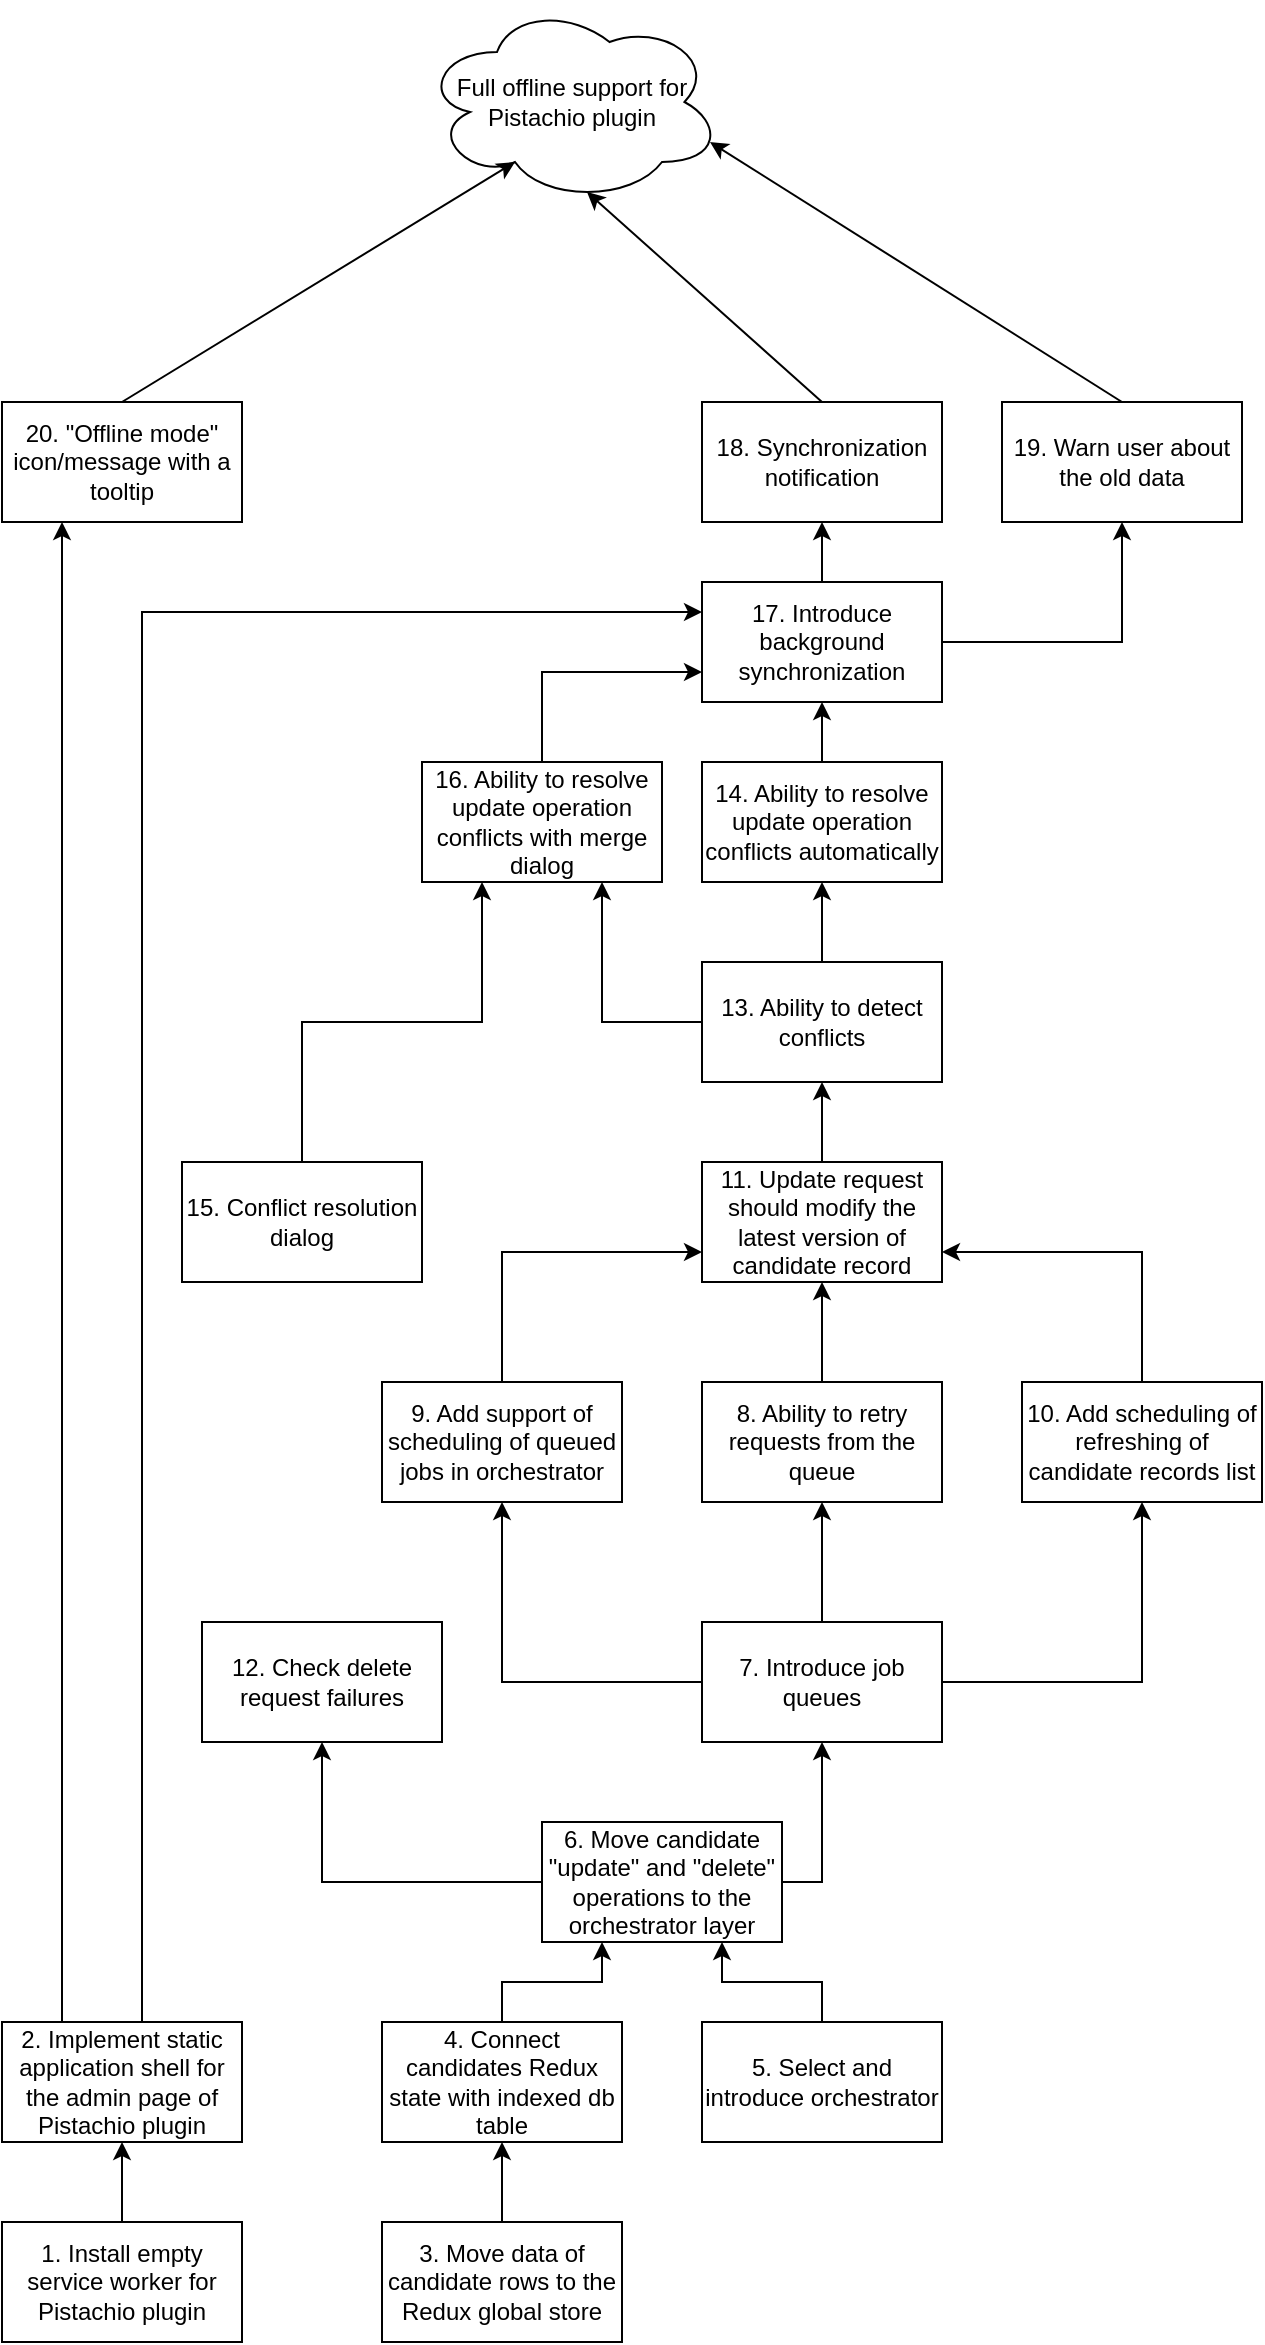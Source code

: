 <mxfile version="20.2.3" type="github">
  <diagram id="1GaKdVyMht3T5XDp56yV" name="Page-1">
    <mxGraphModel dx="1963" dy="1084" grid="1" gridSize="10" guides="1" tooltips="1" connect="1" arrows="1" fold="1" page="1" pageScale="1" pageWidth="850" pageHeight="1100" math="0" shadow="0">
      <root>
        <mxCell id="0" />
        <mxCell id="1" parent="0" />
        <mxCell id="nsW-v02mXw-lNhzaYfIK-1" value="Full offline support for Pistachio plugin" style="ellipse;shape=cloud;whiteSpace=wrap;html=1;" parent="1" vertex="1">
          <mxGeometry x="330" y="40" width="150" height="100" as="geometry" />
        </mxCell>
        <mxCell id="nsW-v02mXw-lNhzaYfIK-4" style="edgeStyle=orthogonalEdgeStyle;rounded=0;orthogonalLoop=1;jettySize=auto;html=1;entryX=0.5;entryY=1;entryDx=0;entryDy=0;" parent="1" source="nsW-v02mXw-lNhzaYfIK-2" target="nsW-v02mXw-lNhzaYfIK-3" edge="1">
          <mxGeometry relative="1" as="geometry" />
        </mxCell>
        <mxCell id="nsW-v02mXw-lNhzaYfIK-2" value="1. Install empty service worker for Pistachio plugin" style="rounded=0;whiteSpace=wrap;html=1;" parent="1" vertex="1">
          <mxGeometry x="120" y="1150" width="120" height="60" as="geometry" />
        </mxCell>
        <mxCell id="nsW-v02mXw-lNhzaYfIK-41" style="edgeStyle=orthogonalEdgeStyle;rounded=0;orthogonalLoop=1;jettySize=auto;html=1;entryX=0.25;entryY=1;entryDx=0;entryDy=0;exitX=0.25;exitY=0;exitDx=0;exitDy=0;" parent="1" source="nsW-v02mXw-lNhzaYfIK-3" target="aDEIfjuQr7DnAW5cY1l8-1" edge="1">
          <mxGeometry relative="1" as="geometry" />
        </mxCell>
        <mxCell id="aDEIfjuQr7DnAW5cY1l8-3" style="edgeStyle=orthogonalEdgeStyle;rounded=0;jumpStyle=none;jumpSize=5;orthogonalLoop=1;jettySize=auto;html=1;entryX=0;entryY=0.25;entryDx=0;entryDy=0;" edge="1" parent="1" source="nsW-v02mXw-lNhzaYfIK-3" target="nsW-v02mXw-lNhzaYfIK-36">
          <mxGeometry relative="1" as="geometry">
            <Array as="points">
              <mxPoint x="190" y="345" />
            </Array>
          </mxGeometry>
        </mxCell>
        <mxCell id="nsW-v02mXw-lNhzaYfIK-3" value="2. Implement static application shell for the admin page of Pistachio plugin" style="rounded=0;whiteSpace=wrap;html=1;" parent="1" vertex="1">
          <mxGeometry x="120" y="1050" width="120" height="60" as="geometry" />
        </mxCell>
        <mxCell id="nsW-v02mXw-lNhzaYfIK-7" style="edgeStyle=orthogonalEdgeStyle;rounded=0;orthogonalLoop=1;jettySize=auto;html=1;entryX=0.5;entryY=1;entryDx=0;entryDy=0;" parent="1" source="nsW-v02mXw-lNhzaYfIK-5" target="nsW-v02mXw-lNhzaYfIK-6" edge="1">
          <mxGeometry relative="1" as="geometry" />
        </mxCell>
        <mxCell id="nsW-v02mXw-lNhzaYfIK-5" value="3. Move data of candidate rows to the Redux global store" style="rounded=0;whiteSpace=wrap;html=1;" parent="1" vertex="1">
          <mxGeometry x="310" y="1150" width="120" height="60" as="geometry" />
        </mxCell>
        <mxCell id="nsW-v02mXw-lNhzaYfIK-10" style="edgeStyle=orthogonalEdgeStyle;rounded=0;orthogonalLoop=1;jettySize=auto;html=1;entryX=0.25;entryY=1;entryDx=0;entryDy=0;" parent="1" source="nsW-v02mXw-lNhzaYfIK-6" target="nsW-v02mXw-lNhzaYfIK-9" edge="1">
          <mxGeometry relative="1" as="geometry" />
        </mxCell>
        <mxCell id="nsW-v02mXw-lNhzaYfIK-6" value="4. Connect candidates Redux state with indexed db table" style="rounded=0;whiteSpace=wrap;html=1;" parent="1" vertex="1">
          <mxGeometry x="310" y="1050" width="120" height="60" as="geometry" />
        </mxCell>
        <mxCell id="nsW-v02mXw-lNhzaYfIK-11" style="edgeStyle=orthogonalEdgeStyle;rounded=0;orthogonalLoop=1;jettySize=auto;html=1;entryX=0.75;entryY=1;entryDx=0;entryDy=0;" parent="1" source="nsW-v02mXw-lNhzaYfIK-8" target="nsW-v02mXw-lNhzaYfIK-9" edge="1">
          <mxGeometry relative="1" as="geometry" />
        </mxCell>
        <mxCell id="nsW-v02mXw-lNhzaYfIK-13" style="edgeStyle=orthogonalEdgeStyle;rounded=0;orthogonalLoop=1;jettySize=auto;html=1;exitX=1;exitY=0.5;exitDx=0;exitDy=0;entryX=0.5;entryY=1;entryDx=0;entryDy=0;" parent="1" source="nsW-v02mXw-lNhzaYfIK-9" target="nsW-v02mXw-lNhzaYfIK-12" edge="1">
          <mxGeometry relative="1" as="geometry" />
        </mxCell>
        <mxCell id="nsW-v02mXw-lNhzaYfIK-8" value="5. Select and introduce orchestrator" style="rounded=0;whiteSpace=wrap;html=1;" parent="1" vertex="1">
          <mxGeometry x="470" y="1050" width="120" height="60" as="geometry" />
        </mxCell>
        <mxCell id="nsW-v02mXw-lNhzaYfIK-26" style="edgeStyle=orthogonalEdgeStyle;rounded=0;orthogonalLoop=1;jettySize=auto;html=1;entryX=0.5;entryY=1;entryDx=0;entryDy=0;" parent="1" source="nsW-v02mXw-lNhzaYfIK-9" target="nsW-v02mXw-lNhzaYfIK-25" edge="1">
          <mxGeometry relative="1" as="geometry" />
        </mxCell>
        <mxCell id="nsW-v02mXw-lNhzaYfIK-9" value="6. Move candidate &quot;update&quot; and &quot;delete&quot; operations to the orchestrator layer" style="rounded=0;whiteSpace=wrap;html=1;" parent="1" vertex="1">
          <mxGeometry x="390" y="950" width="120" height="60" as="geometry" />
        </mxCell>
        <mxCell id="nsW-v02mXw-lNhzaYfIK-15" style="edgeStyle=orthogonalEdgeStyle;rounded=0;orthogonalLoop=1;jettySize=auto;html=1;entryX=0.5;entryY=1;entryDx=0;entryDy=0;" parent="1" source="nsW-v02mXw-lNhzaYfIK-12" target="nsW-v02mXw-lNhzaYfIK-14" edge="1">
          <mxGeometry relative="1" as="geometry" />
        </mxCell>
        <mxCell id="nsW-v02mXw-lNhzaYfIK-17" style="edgeStyle=orthogonalEdgeStyle;rounded=0;orthogonalLoop=1;jettySize=auto;html=1;entryX=0.5;entryY=1;entryDx=0;entryDy=0;exitX=0;exitY=0.5;exitDx=0;exitDy=0;" parent="1" source="nsW-v02mXw-lNhzaYfIK-12" target="nsW-v02mXw-lNhzaYfIK-16" edge="1">
          <mxGeometry relative="1" as="geometry" />
        </mxCell>
        <mxCell id="nsW-v02mXw-lNhzaYfIK-19" style="edgeStyle=orthogonalEdgeStyle;rounded=0;orthogonalLoop=1;jettySize=auto;html=1;entryX=0.5;entryY=1;entryDx=0;entryDy=0;" parent="1" source="nsW-v02mXw-lNhzaYfIK-12" target="nsW-v02mXw-lNhzaYfIK-18" edge="1">
          <mxGeometry relative="1" as="geometry" />
        </mxCell>
        <mxCell id="nsW-v02mXw-lNhzaYfIK-12" value="7. Introduce job queues" style="rounded=0;whiteSpace=wrap;html=1;" parent="1" vertex="1">
          <mxGeometry x="470" y="850" width="120" height="60" as="geometry" />
        </mxCell>
        <mxCell id="nsW-v02mXw-lNhzaYfIK-22" style="edgeStyle=orthogonalEdgeStyle;rounded=0;orthogonalLoop=1;jettySize=auto;html=1;entryX=0.5;entryY=1;entryDx=0;entryDy=0;" parent="1" source="nsW-v02mXw-lNhzaYfIK-14" target="nsW-v02mXw-lNhzaYfIK-21" edge="1">
          <mxGeometry relative="1" as="geometry" />
        </mxCell>
        <mxCell id="nsW-v02mXw-lNhzaYfIK-14" value="8. Ability to retry requests from the queue" style="rounded=0;whiteSpace=wrap;html=1;" parent="1" vertex="1">
          <mxGeometry x="470" y="730" width="120" height="60" as="geometry" />
        </mxCell>
        <mxCell id="nsW-v02mXw-lNhzaYfIK-24" style="edgeStyle=orthogonalEdgeStyle;rounded=0;orthogonalLoop=1;jettySize=auto;html=1;entryX=0;entryY=0.75;entryDx=0;entryDy=0;exitX=0.5;exitY=0;exitDx=0;exitDy=0;" parent="1" source="nsW-v02mXw-lNhzaYfIK-16" target="nsW-v02mXw-lNhzaYfIK-21" edge="1">
          <mxGeometry relative="1" as="geometry" />
        </mxCell>
        <mxCell id="nsW-v02mXw-lNhzaYfIK-16" value="9. Add support of scheduling of queued jobs in orchestrator" style="rounded=0;whiteSpace=wrap;html=1;" parent="1" vertex="1">
          <mxGeometry x="310" y="730" width="120" height="60" as="geometry" />
        </mxCell>
        <mxCell id="nsW-v02mXw-lNhzaYfIK-23" style="edgeStyle=orthogonalEdgeStyle;rounded=0;orthogonalLoop=1;jettySize=auto;html=1;entryX=1;entryY=0.75;entryDx=0;entryDy=0;exitX=0.5;exitY=0;exitDx=0;exitDy=0;" parent="1" source="nsW-v02mXw-lNhzaYfIK-18" target="nsW-v02mXw-lNhzaYfIK-21" edge="1">
          <mxGeometry relative="1" as="geometry" />
        </mxCell>
        <mxCell id="nsW-v02mXw-lNhzaYfIK-18" value="10. Add scheduling of refreshing of candidate records list" style="rounded=0;whiteSpace=wrap;html=1;" parent="1" vertex="1">
          <mxGeometry x="630" y="730" width="120" height="60" as="geometry" />
        </mxCell>
        <mxCell id="nsW-v02mXw-lNhzaYfIK-28" style="edgeStyle=orthogonalEdgeStyle;rounded=0;orthogonalLoop=1;jettySize=auto;html=1;entryX=0.5;entryY=1;entryDx=0;entryDy=0;" parent="1" source="nsW-v02mXw-lNhzaYfIK-21" target="nsW-v02mXw-lNhzaYfIK-27" edge="1">
          <mxGeometry relative="1" as="geometry" />
        </mxCell>
        <mxCell id="nsW-v02mXw-lNhzaYfIK-21" value="11. Update request should modify the latest version of candidate record" style="rounded=0;whiteSpace=wrap;html=1;" parent="1" vertex="1">
          <mxGeometry x="470" y="620" width="120" height="60" as="geometry" />
        </mxCell>
        <mxCell id="nsW-v02mXw-lNhzaYfIK-25" value="12. Check delete request failures" style="rounded=0;whiteSpace=wrap;html=1;" parent="1" vertex="1">
          <mxGeometry x="220" y="850" width="120" height="60" as="geometry" />
        </mxCell>
        <mxCell id="nsW-v02mXw-lNhzaYfIK-30" style="edgeStyle=orthogonalEdgeStyle;rounded=0;orthogonalLoop=1;jettySize=auto;html=1;entryX=0.5;entryY=1;entryDx=0;entryDy=0;" parent="1" source="nsW-v02mXw-lNhzaYfIK-27" target="nsW-v02mXw-lNhzaYfIK-29" edge="1">
          <mxGeometry relative="1" as="geometry" />
        </mxCell>
        <mxCell id="nsW-v02mXw-lNhzaYfIK-34" style="edgeStyle=orthogonalEdgeStyle;rounded=0;orthogonalLoop=1;jettySize=auto;html=1;entryX=0.75;entryY=1;entryDx=0;entryDy=0;" parent="1" source="nsW-v02mXw-lNhzaYfIK-27" target="nsW-v02mXw-lNhzaYfIK-33" edge="1">
          <mxGeometry relative="1" as="geometry" />
        </mxCell>
        <mxCell id="nsW-v02mXw-lNhzaYfIK-27" value="13. Ability to detect conflicts" style="rounded=0;whiteSpace=wrap;html=1;" parent="1" vertex="1">
          <mxGeometry x="470" y="520" width="120" height="60" as="geometry" />
        </mxCell>
        <mxCell id="nsW-v02mXw-lNhzaYfIK-38" style="edgeStyle=orthogonalEdgeStyle;rounded=0;orthogonalLoop=1;jettySize=auto;html=1;entryX=0.5;entryY=1;entryDx=0;entryDy=0;" parent="1" source="nsW-v02mXw-lNhzaYfIK-29" target="nsW-v02mXw-lNhzaYfIK-36" edge="1">
          <mxGeometry relative="1" as="geometry" />
        </mxCell>
        <mxCell id="nsW-v02mXw-lNhzaYfIK-29" value="14. Ability to resolve update operation conflicts automatically" style="rounded=0;whiteSpace=wrap;html=1;" parent="1" vertex="1">
          <mxGeometry x="470" y="420" width="120" height="60" as="geometry" />
        </mxCell>
        <mxCell id="nsW-v02mXw-lNhzaYfIK-35" style="edgeStyle=orthogonalEdgeStyle;rounded=0;orthogonalLoop=1;jettySize=auto;html=1;entryX=0.25;entryY=1;entryDx=0;entryDy=0;exitX=0.5;exitY=0;exitDx=0;exitDy=0;" parent="1" source="nsW-v02mXw-lNhzaYfIK-31" target="nsW-v02mXw-lNhzaYfIK-33" edge="1">
          <mxGeometry relative="1" as="geometry" />
        </mxCell>
        <mxCell id="nsW-v02mXw-lNhzaYfIK-31" value="15. Conflict resolution dialog" style="rounded=0;whiteSpace=wrap;html=1;" parent="1" vertex="1">
          <mxGeometry x="210" y="620" width="120" height="60" as="geometry" />
        </mxCell>
        <mxCell id="nsW-v02mXw-lNhzaYfIK-37" style="edgeStyle=orthogonalEdgeStyle;rounded=0;orthogonalLoop=1;jettySize=auto;html=1;entryX=0;entryY=0.75;entryDx=0;entryDy=0;exitX=0.5;exitY=0;exitDx=0;exitDy=0;" parent="1" source="nsW-v02mXw-lNhzaYfIK-33" target="nsW-v02mXw-lNhzaYfIK-36" edge="1">
          <mxGeometry relative="1" as="geometry" />
        </mxCell>
        <mxCell id="nsW-v02mXw-lNhzaYfIK-33" value="16. Ability to resolve update operation conflicts with merge dialog" style="rounded=0;whiteSpace=wrap;html=1;" parent="1" vertex="1">
          <mxGeometry x="330" y="420" width="120" height="60" as="geometry" />
        </mxCell>
        <mxCell id="nsW-v02mXw-lNhzaYfIK-40" style="edgeStyle=orthogonalEdgeStyle;rounded=0;orthogonalLoop=1;jettySize=auto;html=1;entryX=0.5;entryY=1;entryDx=0;entryDy=0;" parent="1" source="nsW-v02mXw-lNhzaYfIK-36" target="nsW-v02mXw-lNhzaYfIK-39" edge="1">
          <mxGeometry relative="1" as="geometry" />
        </mxCell>
        <mxCell id="nsW-v02mXw-lNhzaYfIK-43" style="edgeStyle=orthogonalEdgeStyle;rounded=0;orthogonalLoop=1;jettySize=auto;html=1;entryX=0.5;entryY=1;entryDx=0;entryDy=0;" parent="1" source="nsW-v02mXw-lNhzaYfIK-36" target="nsW-v02mXw-lNhzaYfIK-42" edge="1">
          <mxGeometry relative="1" as="geometry" />
        </mxCell>
        <mxCell id="nsW-v02mXw-lNhzaYfIK-36" value="17. Introduce background synchronization" style="rounded=0;whiteSpace=wrap;html=1;" parent="1" vertex="1">
          <mxGeometry x="470" y="330" width="120" height="60" as="geometry" />
        </mxCell>
        <mxCell id="nsW-v02mXw-lNhzaYfIK-44" style="rounded=0;orthogonalLoop=1;jettySize=auto;html=1;entryX=0.55;entryY=0.95;entryDx=0;entryDy=0;entryPerimeter=0;exitX=0.5;exitY=0;exitDx=0;exitDy=0;" parent="1" source="nsW-v02mXw-lNhzaYfIK-39" target="nsW-v02mXw-lNhzaYfIK-1" edge="1">
          <mxGeometry relative="1" as="geometry" />
        </mxCell>
        <mxCell id="nsW-v02mXw-lNhzaYfIK-39" value="18. Synchronization notification" style="rounded=0;whiteSpace=wrap;html=1;" parent="1" vertex="1">
          <mxGeometry x="470" y="240" width="120" height="60" as="geometry" />
        </mxCell>
        <mxCell id="nsW-v02mXw-lNhzaYfIK-45" style="rounded=0;orthogonalLoop=1;jettySize=auto;html=1;entryX=0.96;entryY=0.7;entryDx=0;entryDy=0;entryPerimeter=0;exitX=0.5;exitY=0;exitDx=0;exitDy=0;" parent="1" source="nsW-v02mXw-lNhzaYfIK-42" target="nsW-v02mXw-lNhzaYfIK-1" edge="1">
          <mxGeometry relative="1" as="geometry" />
        </mxCell>
        <mxCell id="nsW-v02mXw-lNhzaYfIK-42" value="19. Warn user about the old data" style="rounded=0;whiteSpace=wrap;html=1;" parent="1" vertex="1">
          <mxGeometry x="620" y="240" width="120" height="60" as="geometry" />
        </mxCell>
        <mxCell id="aDEIfjuQr7DnAW5cY1l8-2" style="edgeStyle=none;rounded=0;jumpStyle=none;jumpSize=5;orthogonalLoop=1;jettySize=auto;html=1;entryX=0.31;entryY=0.8;entryDx=0;entryDy=0;entryPerimeter=0;exitX=0.5;exitY=0;exitDx=0;exitDy=0;" edge="1" parent="1" source="aDEIfjuQr7DnAW5cY1l8-1" target="nsW-v02mXw-lNhzaYfIK-1">
          <mxGeometry relative="1" as="geometry" />
        </mxCell>
        <mxCell id="aDEIfjuQr7DnAW5cY1l8-1" value="20. &quot;Offline mode&quot; icon/message with a tooltip" style="rounded=0;whiteSpace=wrap;html=1;" vertex="1" parent="1">
          <mxGeometry x="120" y="240" width="120" height="60" as="geometry" />
        </mxCell>
      </root>
    </mxGraphModel>
  </diagram>
</mxfile>
